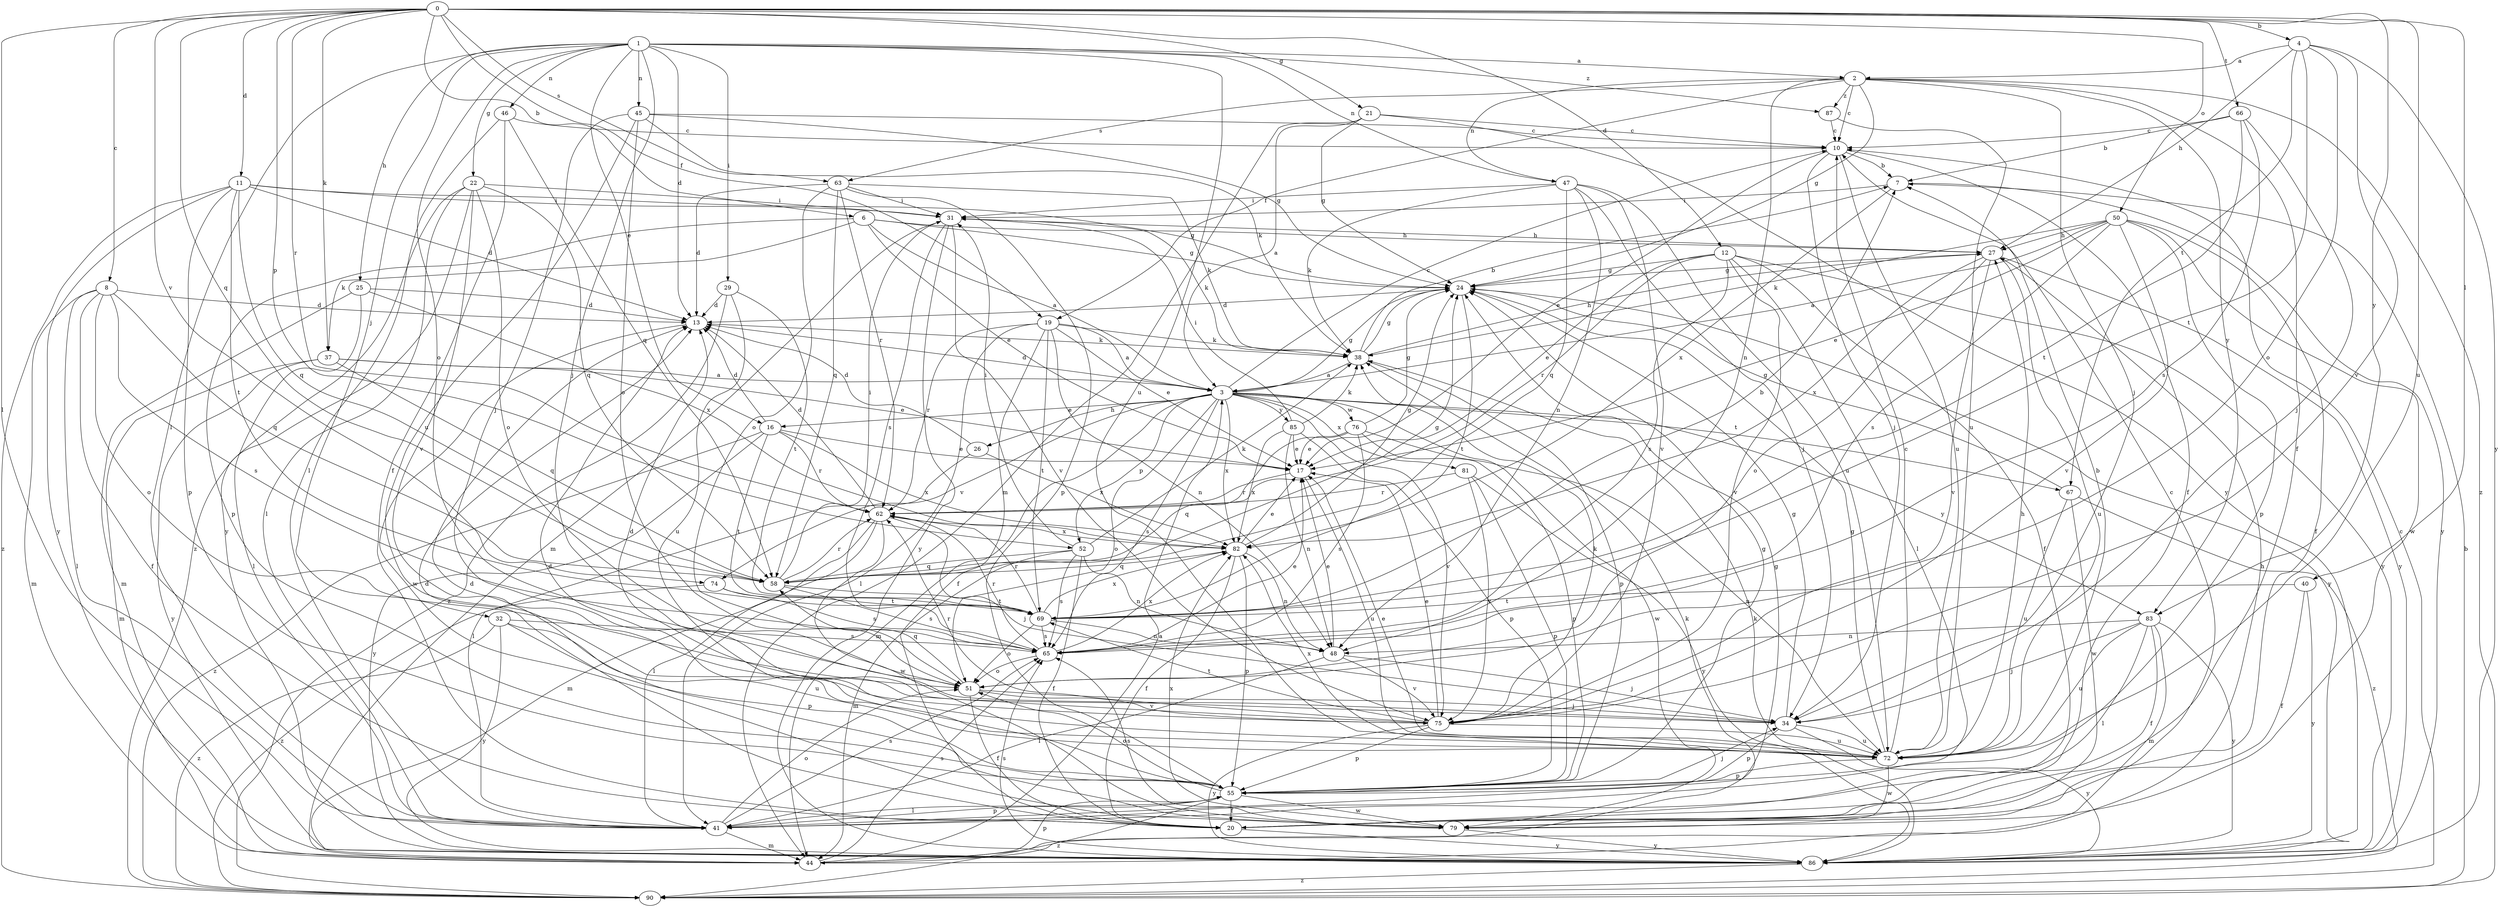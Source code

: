 strict digraph  {
0;
1;
2;
3;
4;
6;
7;
8;
10;
11;
12;
13;
16;
17;
19;
20;
21;
22;
24;
25;
26;
27;
29;
31;
32;
34;
37;
38;
40;
41;
44;
45;
46;
47;
48;
50;
51;
52;
55;
58;
62;
63;
65;
66;
67;
69;
72;
74;
75;
76;
79;
81;
82;
83;
85;
86;
87;
90;
0 -> 4  [label=b];
0 -> 6  [label=b];
0 -> 8  [label=c];
0 -> 11  [label=d];
0 -> 12  [label=d];
0 -> 19  [label=f];
0 -> 21  [label=g];
0 -> 37  [label=k];
0 -> 40  [label=l];
0 -> 41  [label=l];
0 -> 50  [label=o];
0 -> 52  [label=p];
0 -> 58  [label=q];
0 -> 62  [label=r];
0 -> 63  [label=s];
0 -> 66  [label=t];
0 -> 72  [label=u];
0 -> 74  [label=v];
0 -> 83  [label=y];
1 -> 2  [label=a];
1 -> 13  [label=d];
1 -> 16  [label=e];
1 -> 22  [label=g];
1 -> 25  [label=h];
1 -> 29  [label=i];
1 -> 32  [label=j];
1 -> 34  [label=j];
1 -> 41  [label=l];
1 -> 45  [label=n];
1 -> 46  [label=n];
1 -> 47  [label=n];
1 -> 51  [label=o];
1 -> 72  [label=u];
1 -> 87  [label=z];
2 -> 10  [label=c];
2 -> 19  [label=f];
2 -> 20  [label=f];
2 -> 24  [label=g];
2 -> 34  [label=j];
2 -> 47  [label=n];
2 -> 48  [label=n];
2 -> 63  [label=s];
2 -> 83  [label=y];
2 -> 87  [label=z];
2 -> 90  [label=z];
3 -> 10  [label=c];
3 -> 13  [label=d];
3 -> 16  [label=e];
3 -> 24  [label=g];
3 -> 26  [label=h];
3 -> 44  [label=m];
3 -> 51  [label=o];
3 -> 52  [label=p];
3 -> 65  [label=s];
3 -> 67  [label=t];
3 -> 74  [label=v];
3 -> 75  [label=v];
3 -> 76  [label=w];
3 -> 79  [label=w];
3 -> 81  [label=x];
3 -> 82  [label=x];
3 -> 83  [label=y];
3 -> 85  [label=y];
4 -> 2  [label=a];
4 -> 27  [label=h];
4 -> 51  [label=o];
4 -> 67  [label=t];
4 -> 69  [label=t];
4 -> 75  [label=v];
4 -> 86  [label=y];
6 -> 3  [label=a];
6 -> 17  [label=e];
6 -> 24  [label=g];
6 -> 27  [label=h];
6 -> 37  [label=k];
6 -> 55  [label=p];
7 -> 31  [label=i];
7 -> 82  [label=x];
7 -> 86  [label=y];
8 -> 13  [label=d];
8 -> 20  [label=f];
8 -> 41  [label=l];
8 -> 44  [label=m];
8 -> 51  [label=o];
8 -> 58  [label=q];
8 -> 65  [label=s];
10 -> 7  [label=b];
10 -> 17  [label=e];
10 -> 20  [label=f];
10 -> 34  [label=j];
10 -> 72  [label=u];
11 -> 13  [label=d];
11 -> 24  [label=g];
11 -> 31  [label=i];
11 -> 55  [label=p];
11 -> 58  [label=q];
11 -> 69  [label=t];
11 -> 86  [label=y];
11 -> 90  [label=z];
12 -> 17  [label=e];
12 -> 20  [label=f];
12 -> 24  [label=g];
12 -> 41  [label=l];
12 -> 62  [label=r];
12 -> 65  [label=s];
12 -> 75  [label=v];
12 -> 86  [label=y];
13 -> 38  [label=k];
13 -> 79  [label=w];
16 -> 13  [label=d];
16 -> 17  [label=e];
16 -> 62  [label=r];
16 -> 69  [label=t];
16 -> 82  [label=x];
16 -> 86  [label=y];
16 -> 90  [label=z];
17 -> 62  [label=r];
17 -> 72  [label=u];
19 -> 3  [label=a];
19 -> 17  [label=e];
19 -> 20  [label=f];
19 -> 38  [label=k];
19 -> 41  [label=l];
19 -> 48  [label=n];
19 -> 62  [label=r];
19 -> 69  [label=t];
20 -> 13  [label=d];
20 -> 86  [label=y];
21 -> 3  [label=a];
21 -> 10  [label=c];
21 -> 24  [label=g];
21 -> 44  [label=m];
21 -> 86  [label=y];
22 -> 31  [label=i];
22 -> 41  [label=l];
22 -> 51  [label=o];
22 -> 58  [label=q];
22 -> 75  [label=v];
22 -> 86  [label=y];
22 -> 90  [label=z];
24 -> 13  [label=d];
24 -> 69  [label=t];
24 -> 86  [label=y];
25 -> 13  [label=d];
25 -> 41  [label=l];
25 -> 44  [label=m];
25 -> 82  [label=x];
26 -> 13  [label=d];
26 -> 41  [label=l];
26 -> 82  [label=x];
27 -> 24  [label=g];
27 -> 51  [label=o];
27 -> 72  [label=u];
27 -> 75  [label=v];
27 -> 82  [label=x];
27 -> 86  [label=y];
29 -> 13  [label=d];
29 -> 69  [label=t];
29 -> 72  [label=u];
29 -> 90  [label=z];
31 -> 27  [label=h];
31 -> 38  [label=k];
31 -> 44  [label=m];
31 -> 65  [label=s];
31 -> 75  [label=v];
31 -> 86  [label=y];
32 -> 55  [label=p];
32 -> 65  [label=s];
32 -> 72  [label=u];
32 -> 86  [label=y];
32 -> 90  [label=z];
34 -> 24  [label=g];
34 -> 55  [label=p];
34 -> 72  [label=u];
34 -> 86  [label=y];
37 -> 3  [label=a];
37 -> 17  [label=e];
37 -> 44  [label=m];
37 -> 58  [label=q];
37 -> 86  [label=y];
38 -> 3  [label=a];
38 -> 7  [label=b];
38 -> 24  [label=g];
38 -> 27  [label=h];
38 -> 55  [label=p];
40 -> 20  [label=f];
40 -> 69  [label=t];
40 -> 86  [label=y];
41 -> 24  [label=g];
41 -> 44  [label=m];
41 -> 51  [label=o];
41 -> 55  [label=p];
41 -> 65  [label=s];
44 -> 3  [label=a];
44 -> 27  [label=h];
44 -> 38  [label=k];
44 -> 55  [label=p];
44 -> 65  [label=s];
45 -> 10  [label=c];
45 -> 24  [label=g];
45 -> 34  [label=j];
45 -> 38  [label=k];
45 -> 51  [label=o];
45 -> 72  [label=u];
46 -> 10  [label=c];
46 -> 20  [label=f];
46 -> 41  [label=l];
46 -> 58  [label=q];
47 -> 31  [label=i];
47 -> 34  [label=j];
47 -> 38  [label=k];
47 -> 48  [label=n];
47 -> 58  [label=q];
47 -> 72  [label=u];
47 -> 75  [label=v];
48 -> 17  [label=e];
48 -> 34  [label=j];
48 -> 41  [label=l];
48 -> 75  [label=v];
50 -> 3  [label=a];
50 -> 17  [label=e];
50 -> 20  [label=f];
50 -> 27  [label=h];
50 -> 38  [label=k];
50 -> 55  [label=p];
50 -> 65  [label=s];
50 -> 75  [label=v];
50 -> 79  [label=w];
51 -> 20  [label=f];
51 -> 34  [label=j];
51 -> 58  [label=q];
51 -> 75  [label=v];
52 -> 20  [label=f];
52 -> 31  [label=i];
52 -> 38  [label=k];
52 -> 44  [label=m];
52 -> 48  [label=n];
52 -> 58  [label=q];
52 -> 65  [label=s];
55 -> 13  [label=d];
55 -> 20  [label=f];
55 -> 24  [label=g];
55 -> 34  [label=j];
55 -> 41  [label=l];
55 -> 51  [label=o];
55 -> 79  [label=w];
55 -> 90  [label=z];
58 -> 24  [label=g];
58 -> 31  [label=i];
58 -> 62  [label=r];
58 -> 65  [label=s];
58 -> 69  [label=t];
62 -> 13  [label=d];
62 -> 34  [label=j];
62 -> 41  [label=l];
62 -> 44  [label=m];
62 -> 79  [label=w];
62 -> 82  [label=x];
63 -> 13  [label=d];
63 -> 31  [label=i];
63 -> 38  [label=k];
63 -> 51  [label=o];
63 -> 55  [label=p];
63 -> 58  [label=q];
63 -> 62  [label=r];
65 -> 17  [label=e];
65 -> 51  [label=o];
65 -> 62  [label=r];
65 -> 82  [label=x];
66 -> 7  [label=b];
66 -> 10  [label=c];
66 -> 34  [label=j];
66 -> 65  [label=s];
66 -> 69  [label=t];
67 -> 24  [label=g];
67 -> 72  [label=u];
67 -> 79  [label=w];
67 -> 90  [label=z];
69 -> 7  [label=b];
69 -> 48  [label=n];
69 -> 51  [label=o];
69 -> 62  [label=r];
69 -> 65  [label=s];
69 -> 82  [label=x];
72 -> 7  [label=b];
72 -> 10  [label=c];
72 -> 17  [label=e];
72 -> 24  [label=g];
72 -> 27  [label=h];
72 -> 55  [label=p];
72 -> 79  [label=w];
72 -> 82  [label=x];
74 -> 65  [label=s];
74 -> 69  [label=t];
74 -> 90  [label=z];
75 -> 13  [label=d];
75 -> 17  [label=e];
75 -> 38  [label=k];
75 -> 55  [label=p];
75 -> 62  [label=r];
75 -> 69  [label=t];
75 -> 72  [label=u];
75 -> 86  [label=y];
76 -> 17  [label=e];
76 -> 24  [label=g];
76 -> 55  [label=p];
76 -> 58  [label=q];
76 -> 65  [label=s];
76 -> 72  [label=u];
79 -> 10  [label=c];
79 -> 13  [label=d];
79 -> 65  [label=s];
79 -> 82  [label=x];
79 -> 86  [label=y];
81 -> 55  [label=p];
81 -> 62  [label=r];
81 -> 75  [label=v];
81 -> 86  [label=y];
82 -> 17  [label=e];
82 -> 20  [label=f];
82 -> 24  [label=g];
82 -> 48  [label=n];
82 -> 55  [label=p];
82 -> 58  [label=q];
83 -> 20  [label=f];
83 -> 34  [label=j];
83 -> 41  [label=l];
83 -> 44  [label=m];
83 -> 48  [label=n];
83 -> 72  [label=u];
83 -> 86  [label=y];
85 -> 17  [label=e];
85 -> 31  [label=i];
85 -> 38  [label=k];
85 -> 48  [label=n];
85 -> 55  [label=p];
85 -> 82  [label=x];
86 -> 38  [label=k];
86 -> 65  [label=s];
86 -> 90  [label=z];
87 -> 10  [label=c];
87 -> 72  [label=u];
90 -> 7  [label=b];
90 -> 10  [label=c];
}
